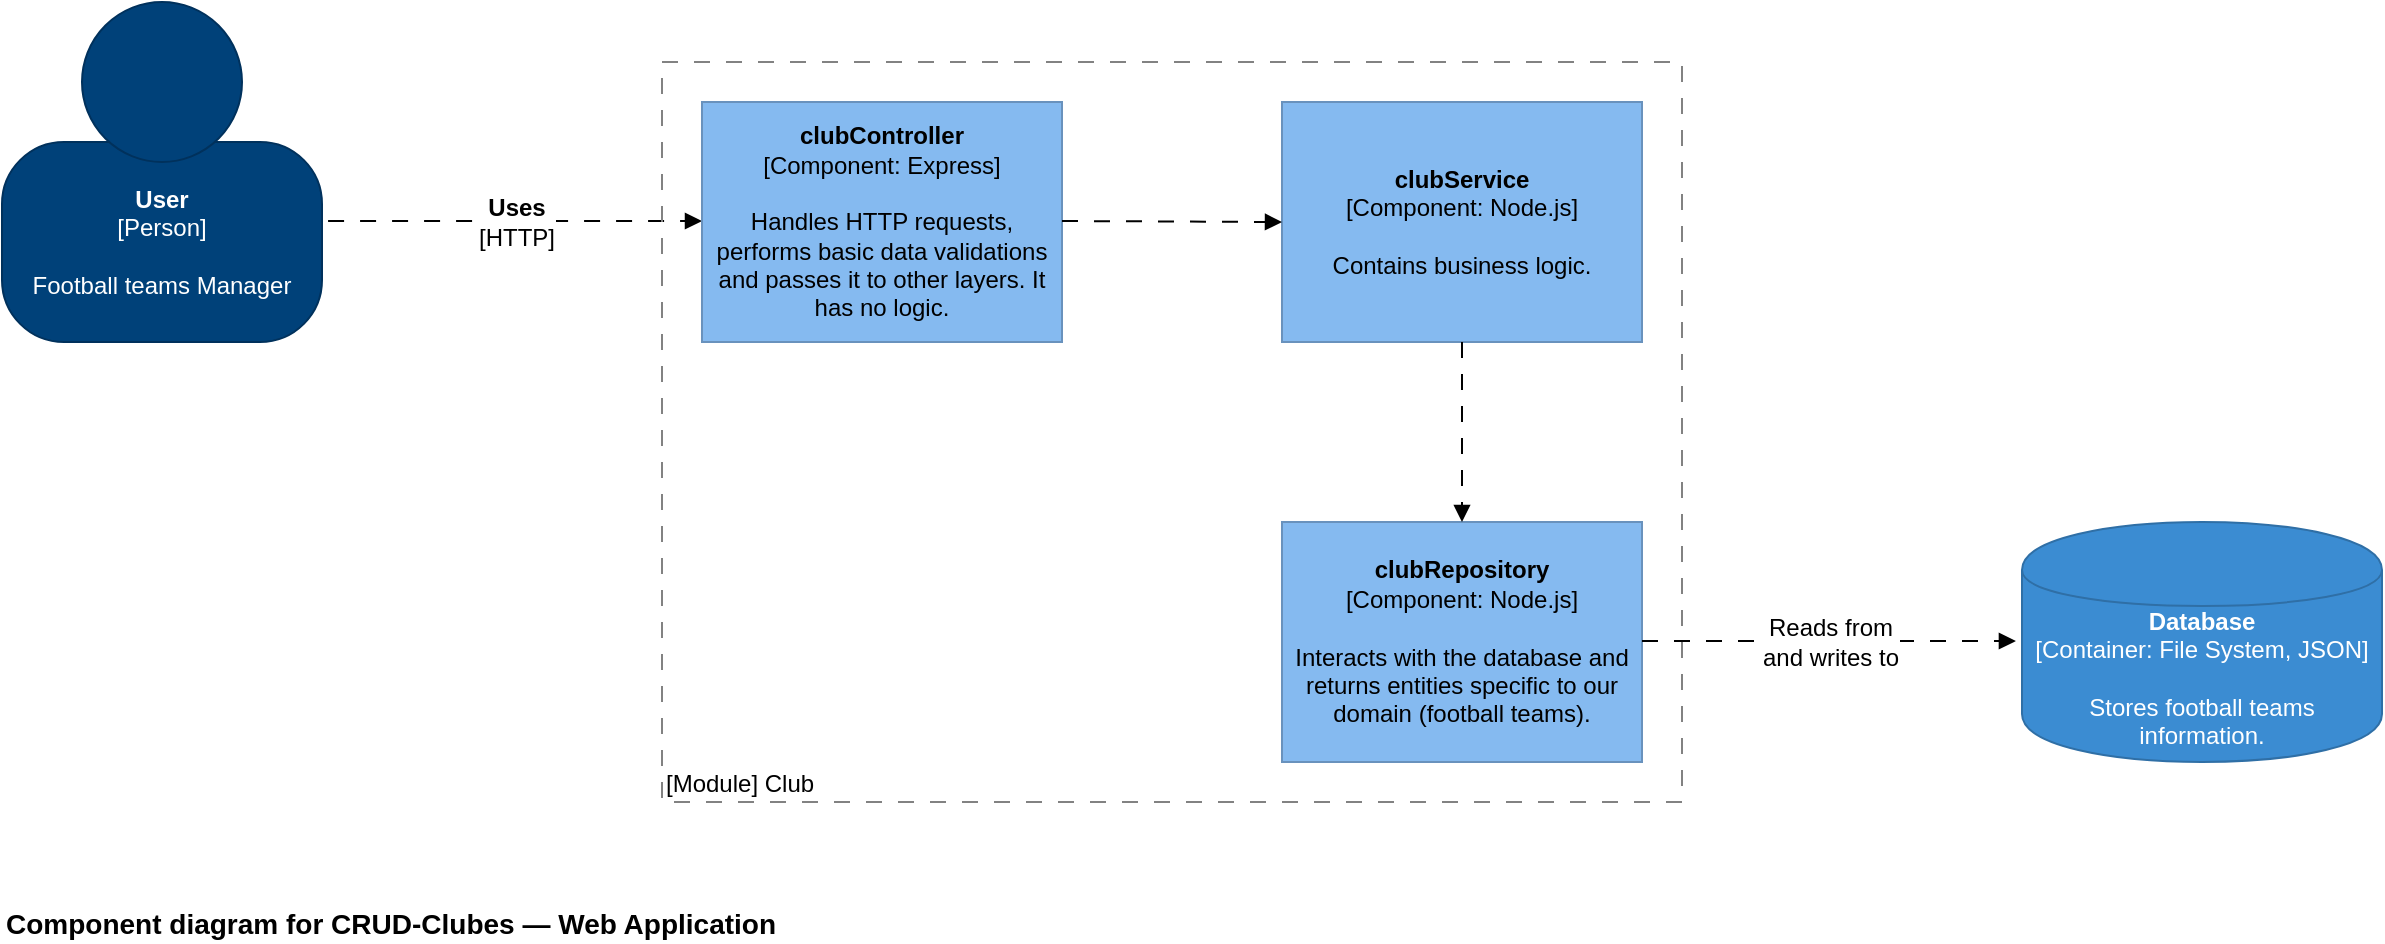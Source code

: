<mxfile version="13.7.3" type="device"><diagram id="UJlyGFXVCkptwmDJzh81" name="Page-1"><mxGraphModel dx="1021" dy="1690" grid="1" gridSize="10" guides="1" tooltips="1" connect="1" arrows="1" fold="1" page="1" pageScale="1" pageWidth="827" pageHeight="1169" background="#ffffff" math="0" shadow="0"><root><object label="" id="0"><mxCell/></object><mxCell id="1" parent="0"/><object label="&lt;b style=&quot;font-size: 12px;&quot;&gt;Uses&lt;/b&gt;&lt;br style=&quot;font-size: 12px;&quot;&gt;[HTTP]" placeholders="1" name="Dependency Operation Name" technology="JDBC" id="aDW9IN1Q0Z6aGrXV34tQ-2"><mxCell style="endArrow=block;html=1;fontSize=12;strokeWidth=1;endFill=1;dashed=1;dashPattern=8 8;elbow=vertical;entryX=0;entryY=0.5;entryDx=0;entryDy=0;exitX=1.019;exitY=0.4;exitDx=0;exitDy=0;exitPerimeter=0;" parent="1" edge="1"><mxGeometry width="50" height="50" relative="1" as="geometry"><mxPoint x="233.04" y="-90.5" as="sourcePoint"/><mxPoint x="420.0" y="-90.5" as="targetPoint"/></mxGeometry></mxCell></object><object label="Component diagram for CRUD-Clubes &lt;span class=&quot;ILfuVd&quot;&gt;&lt;span class=&quot;hgKElc&quot;&gt;— Web Application&lt;br&gt;&lt;/span&gt;&lt;/span&gt;" placeholders="1" name="Diagram Name" description="Description" id="aDW9IN1Q0Z6aGrXV34tQ-4"><mxCell style="text;html=1;resizable=0;points=[];autosize=1;align=left;verticalAlign=top;spacingTop=-4;fontSize=14;fontStyle=1" parent="1" vertex="1"><mxGeometry x="70" y="250" width="410" height="20" as="geometry"/></mxCell></object><object label="&lt;div style=&quot;color: rgb(255 , 255 , 255) ; white-space: normal ; font-size: 12px&quot;&gt;&lt;span style=&quot;font-size: 12px&quot;&gt;&lt;b style=&quot;font-size: 12px&quot;&gt;Database&lt;br style=&quot;font-size: 12px&quot;&gt;&lt;/b&gt;&lt;/span&gt;&lt;/div&gt;&lt;div style=&quot;color: rgb(255 , 255 , 255) ; font-size: 12px ; white-space: normal&quot;&gt;&lt;font style=&quot;font-size: 12px&quot;&gt;[Container: File System, JSON]&lt;/font&gt;&lt;/div&gt;&lt;div style=&quot;color: rgb(255 , 255 , 255) ; white-space: normal ; font-size: 12px&quot;&gt;&lt;font style=&quot;line-height: 9.6px ; font-size: 12px&quot;&gt;&lt;br style=&quot;font-size: 12px&quot;&gt;&lt;/font&gt;&lt;/div&gt;&lt;div style=&quot;color: rgb(255 , 255 , 255) ; white-space: normal ; font-size: 12px&quot;&gt;Stores football teams information.&lt;/div&gt;" placeholders="1" name="Container Name" description="Description" technology="e.g. PostgreSQL" id="aDW9IN1Q0Z6aGrXV34tQ-6"><mxCell style="shape=cylinder;whiteSpace=wrap;html=1;boundedLbl=1;backgroundOutline=1;strokeColor=#2F6FA6;strokeWidth=1;fillColor=#3B8CD2;fontSize=12;fontColor=#000000;align=center;resizable=0;" parent="1" vertex="1"><mxGeometry x="1080" y="60" width="180" height="120" as="geometry"/></mxCell></object><object label="&lt;div&gt;&lt;font style=&quot;font-size: 12px&quot;&gt;&lt;br&gt;&lt;/font&gt;&lt;/div&gt;&lt;div&gt;&lt;font style=&quot;font-size: 12px&quot;&gt;&lt;br&gt;[Module] Club&lt;/font&gt;&lt;/div&gt;" placeholders="1" name="Container Name" id="eVgCymYDKTCFacquBPcX-1"><mxCell style="rounded=0;whiteSpace=wrap;html=1;strokeColor=#828282;fillColor=none;fontColor=#000000;align=left;labelPosition=center;verticalLabelPosition=middle;verticalAlign=bottom;dashed=1;strokeWidth=1;perimeterSpacing=0;spacing=2;spacingTop=0;fontSize=12;dashPattern=8 8;container=0;" vertex="1" parent="1"><mxGeometry x="400" y="-170" width="510" height="370" as="geometry"><mxRectangle x="560" y="40" width="110" height="30" as="alternateBounds"/></mxGeometry></mxCell></object><object label="" placeholders="1" instruction="edit data of the lower shape within the group" id="eVgCymYDKTCFacquBPcX-2"><mxCell style="group;resizable=0;fontSize=12;" vertex="1" connectable="0" parent="1"><mxGeometry x="70" y="-200" width="160" height="170" as="geometry"/></mxCell></object><object label="&lt;div style=&quot;color: rgb(255 , 255 , 255) ; white-space: normal&quot;&gt;&lt;font style=&quot;font-size: 12px&quot;&gt;&lt;span&gt;&lt;b&gt;User&lt;/b&gt;&lt;/span&gt;&lt;/font&gt;&lt;/div&gt;&lt;div style=&quot;color: rgb(255 , 255 , 255) ; white-space: normal&quot;&gt;&lt;font style=&quot;font-size: 12px&quot;&gt;[Person]&lt;/font&gt;&lt;/div&gt;&lt;div style=&quot;color: rgb(255 , 255 , 255) ; white-space: normal&quot;&gt;&lt;font style=&quot;font-size: 12px&quot;&gt;&lt;span&gt;&lt;br&gt;&lt;/span&gt;&lt;/font&gt;&lt;/div&gt;&lt;div style=&quot;color: rgb(255 , 255 , 255) ; white-space: normal&quot;&gt;&lt;font style=&quot;font-size: 12px&quot;&gt;Football teams Manager&lt;br&gt;&lt;/font&gt;&lt;/div&gt;" name="Actor Name" description="Description" placeholders="1" id="eVgCymYDKTCFacquBPcX-3"><mxCell style="rounded=1;whiteSpace=wrap;html=1;strokeColor=#00315C;fillColor=#004179;fontColor=#000000;arcSize=31;" vertex="1" parent="eVgCymYDKTCFacquBPcX-2"><mxGeometry y="70" width="160" height="100" as="geometry"/></mxCell></object><mxCell id="eVgCymYDKTCFacquBPcX-4" value="" style="ellipse;whiteSpace=wrap;html=1;aspect=fixed;strokeColor=#00315C;fillColor=#004179;fontColor=#000000;" vertex="1" parent="eVgCymYDKTCFacquBPcX-2"><mxGeometry x="40" width="80" height="80" as="geometry"/></mxCell><object label="&lt;div style=&quot;font-size: 12px;&quot;&gt;&lt;span style=&quot;font-size: 12px;&quot;&gt;&lt;b style=&quot;font-size: 12px;&quot;&gt;clubController&lt;/b&gt;&lt;/span&gt;&lt;/div&gt;&lt;div style=&quot;font-size: 12px;&quot;&gt;&lt;span style=&quot;font-size: 12px;&quot;&gt;[Component: Express]&lt;/span&gt;&lt;/div&gt;&lt;div style=&quot;font-size: 12px;&quot;&gt;&lt;span style=&quot;font-size: 12px;&quot;&gt;&lt;br style=&quot;font-size: 12px;&quot;&gt;&lt;/span&gt;&lt;/div&gt;&lt;div style=&quot;font-size: 12px;&quot;&gt;&lt;font style=&quot;font-size: 12px;&quot;&gt;Handles HTTP requests, performs basic data validations and passes it to other layers. It has no logic.&lt;br style=&quot;font-size: 12px;&quot;&gt;&lt;/font&gt;&lt;/div&gt;" placeholders="1" name="Component Name" technology="e.g. Spring Bean" description="Description" id="eVgCymYDKTCFacquBPcX-6"><mxCell style="rounded=0;whiteSpace=wrap;html=1;fillColor=#85baf0;fontColor=#000000;strokeColor=#6992BD;resizable=0;fontSize=12;" vertex="1" parent="1"><mxGeometry x="420" y="-150" width="180" height="120" as="geometry"/></mxCell></object><object label="&lt;div style=&quot;font-size: 12px;&quot;&gt;&lt;span style=&quot;font-size: 12px;&quot;&gt;&lt;b style=&quot;font-size: 12px;&quot;&gt;clubService&lt;/b&gt;&lt;/span&gt;&lt;/div&gt;&lt;div style=&quot;font-size: 12px;&quot;&gt;&lt;span style=&quot;font-size: 12px;&quot;&gt;[Component: Node.js]&lt;/span&gt;&lt;/div&gt;&lt;div style=&quot;font-size: 12px;&quot;&gt;&lt;span style=&quot;font-size: 12px;&quot;&gt;&lt;br style=&quot;font-size: 12px;&quot;&gt;&lt;/span&gt;&lt;/div&gt;&lt;div style=&quot;font-size: 12px;&quot;&gt;&lt;font style=&quot;font-size: 12px;&quot;&gt;Contains business logic.&lt;br style=&quot;font-size: 12px;&quot;&gt;&lt;/font&gt;&lt;/div&gt;" placeholders="1" name="Component Name" technology="e.g. Spring Bean" description="Description" id="eVgCymYDKTCFacquBPcX-7"><mxCell style="rounded=0;whiteSpace=wrap;html=1;fillColor=#85baf0;fontColor=#000000;strokeColor=#6992BD;resizable=0;fontSize=12;" vertex="1" parent="1"><mxGeometry x="710" y="-150" width="180" height="120" as="geometry"/></mxCell></object><object label="&lt;div style=&quot;font-size: 12px&quot;&gt;&lt;span style=&quot;font-size: 12px&quot;&gt;&lt;b style=&quot;font-size: 12px&quot;&gt;clubRepository&lt;/b&gt;&lt;br style=&quot;font-size: 12px&quot;&gt;&lt;/span&gt;&lt;/div&gt;&lt;div style=&quot;font-size: 12px&quot;&gt;&lt;span style=&quot;font-size: 12px&quot;&gt;[Component: Node.js]&lt;/span&gt;&lt;/div&gt;&lt;div style=&quot;font-size: 12px&quot;&gt;&lt;span style=&quot;font-size: 12px&quot;&gt;&lt;br style=&quot;font-size: 12px&quot;&gt;&lt;/span&gt;&lt;/div&gt;&lt;div style=&quot;font-size: 12px&quot;&gt;&lt;font style=&quot;font-size: 12px&quot;&gt;Interacts with the database and returns entities specific to our domain (football teams).&lt;br style=&quot;font-size: 12px&quot;&gt;&lt;/font&gt;&lt;/div&gt;" placeholders="1" name="Component Name" technology="e.g. Spring Bean" description="Description" id="eVgCymYDKTCFacquBPcX-8"><mxCell style="rounded=0;whiteSpace=wrap;html=1;fillColor=#85baf0;fontColor=#000000;strokeColor=#6992BD;resizable=0;fontSize=12;" vertex="1" parent="1"><mxGeometry x="710" y="60" width="180" height="120" as="geometry"/></mxCell></object><object label="" placeholders="1" name="Dependency Operation Name" technology="JDBC" id="eVgCymYDKTCFacquBPcX-9"><mxCell style="endArrow=block;html=1;fontSize=12;strokeWidth=1;endFill=1;dashed=1;dashPattern=8 8;elbow=vertical;exitX=1.019;exitY=0.4;exitDx=0;exitDy=0;exitPerimeter=0;" edge="1" parent="1"><mxGeometry x="-0.037" width="50" height="50" relative="1" as="geometry"><mxPoint x="600" y="-90.5" as="sourcePoint"/><mxPoint x="710" y="-90" as="targetPoint"/><mxPoint as="offset"/></mxGeometry></mxCell></object><object label="" placeholders="1" name="Dependency Operation Name" technology="JDBC" id="eVgCymYDKTCFacquBPcX-10"><mxCell style="endArrow=block;html=1;fontSize=12;strokeWidth=1;endFill=1;dashed=1;dashPattern=8 8;elbow=vertical;exitX=0.5;exitY=1;exitDx=0;exitDy=0;" edge="1" parent="1" source="eVgCymYDKTCFacquBPcX-7" target="eVgCymYDKTCFacquBPcX-8"><mxGeometry x="-0.037" width="50" height="50" relative="1" as="geometry"><mxPoint x="745" y="14.5" as="sourcePoint"/><mxPoint x="855" y="15" as="targetPoint"/><mxPoint as="offset"/></mxGeometry></mxCell></object><object label="&lt;div&gt;Reads from &lt;br&gt;&lt;/div&gt;&lt;div&gt;and writes to&lt;/div&gt;" placeholders="1" name="Dependency Operation Name" technology="JDBC" id="eVgCymYDKTCFacquBPcX-12"><mxCell style="endArrow=block;html=1;fontSize=12;strokeWidth=1;endFill=1;dashed=1;dashPattern=8 8;elbow=vertical;entryX=0;entryY=0.5;entryDx=0;entryDy=0;exitX=1.019;exitY=0.4;exitDx=0;exitDy=0;exitPerimeter=0;" edge="1" parent="1"><mxGeometry width="50" height="50" relative="1" as="geometry"><mxPoint x="890" y="119.5" as="sourcePoint"/><mxPoint x="1076.96" y="119.5" as="targetPoint"/></mxGeometry></mxCell></object></root></mxGraphModel></diagram></mxfile>